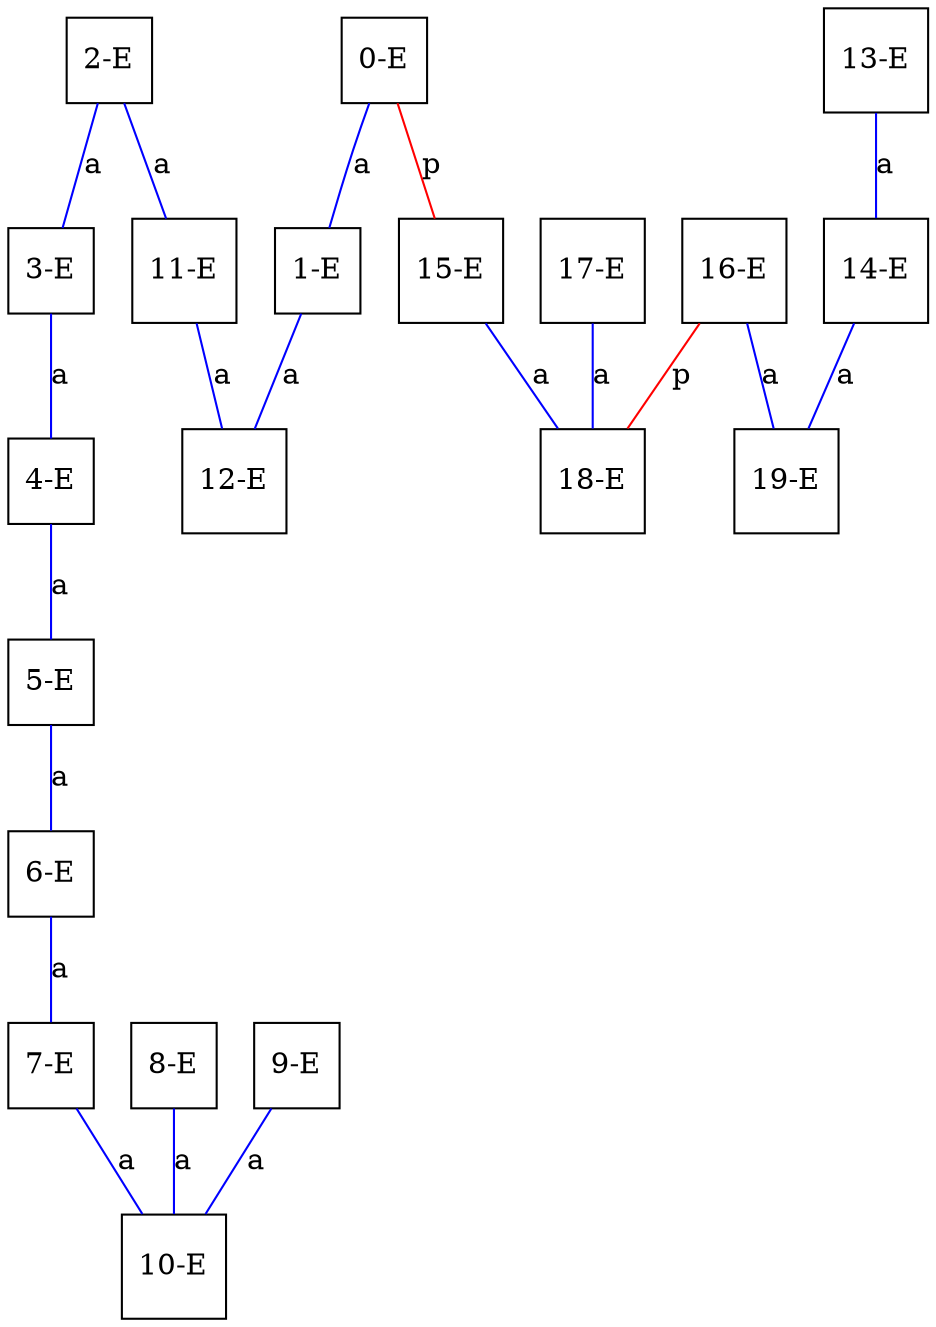 graph ProteinGraph {
    0 [label="0-E" shape=square color=black];
    1 [label="1-E" shape=square color=black];
    2 [label="2-E" shape=square color=black];
    3 [label="3-E" shape=square color=black];
    4 [label="4-E" shape=square color=black];
    5 [label="5-E" shape=square color=black];
    6 [label="6-E" shape=square color=black];
    7 [label="7-E" shape=square color=black];
    8 [label="8-E" shape=square color=black];
    9 [label="9-E" shape=square color=black];
    10 [label="10-E" shape=square color=black];
    11 [label="11-E" shape=square color=black];
    12 [label="12-E" shape=square color=black];
    13 [label="13-E" shape=square color=black];
    14 [label="14-E" shape=square color=black];
    15 [label="15-E" shape=square color=black];
    16 [label="16-E" shape=square color=black];
    17 [label="17-E" shape=square color=black];
    18 [label="18-E" shape=square color=black];
    19 [label="19-E" shape=square color=black];
    0 -- 1 [label="a" color=blue];
    0 -- 15 [label="p" color=red];
    1 -- 12 [label="a" color=blue];
    2 -- 3 [label="a" color=blue];
    2 -- 11 [label="a" color=blue];
    3 -- 4 [label="a" color=blue];
    4 -- 5 [label="a" color=blue];
    5 -- 6 [label="a" color=blue];
    6 -- 7 [label="a" color=blue];
    7 -- 10 [label="a" color=blue];
    8 -- 10 [label="a" color=blue];
    9 -- 10 [label="a" color=blue];
    11 -- 12 [label="a" color=blue];
    13 -- 14 [label="a" color=blue];
    14 -- 19 [label="a" color=blue];
    15 -- 18 [label="a" color=blue];
    16 -- 18 [label="p" color=red];
    16 -- 19 [label="a" color=blue];
    17 -- 18 [label="a" color=blue];
}
